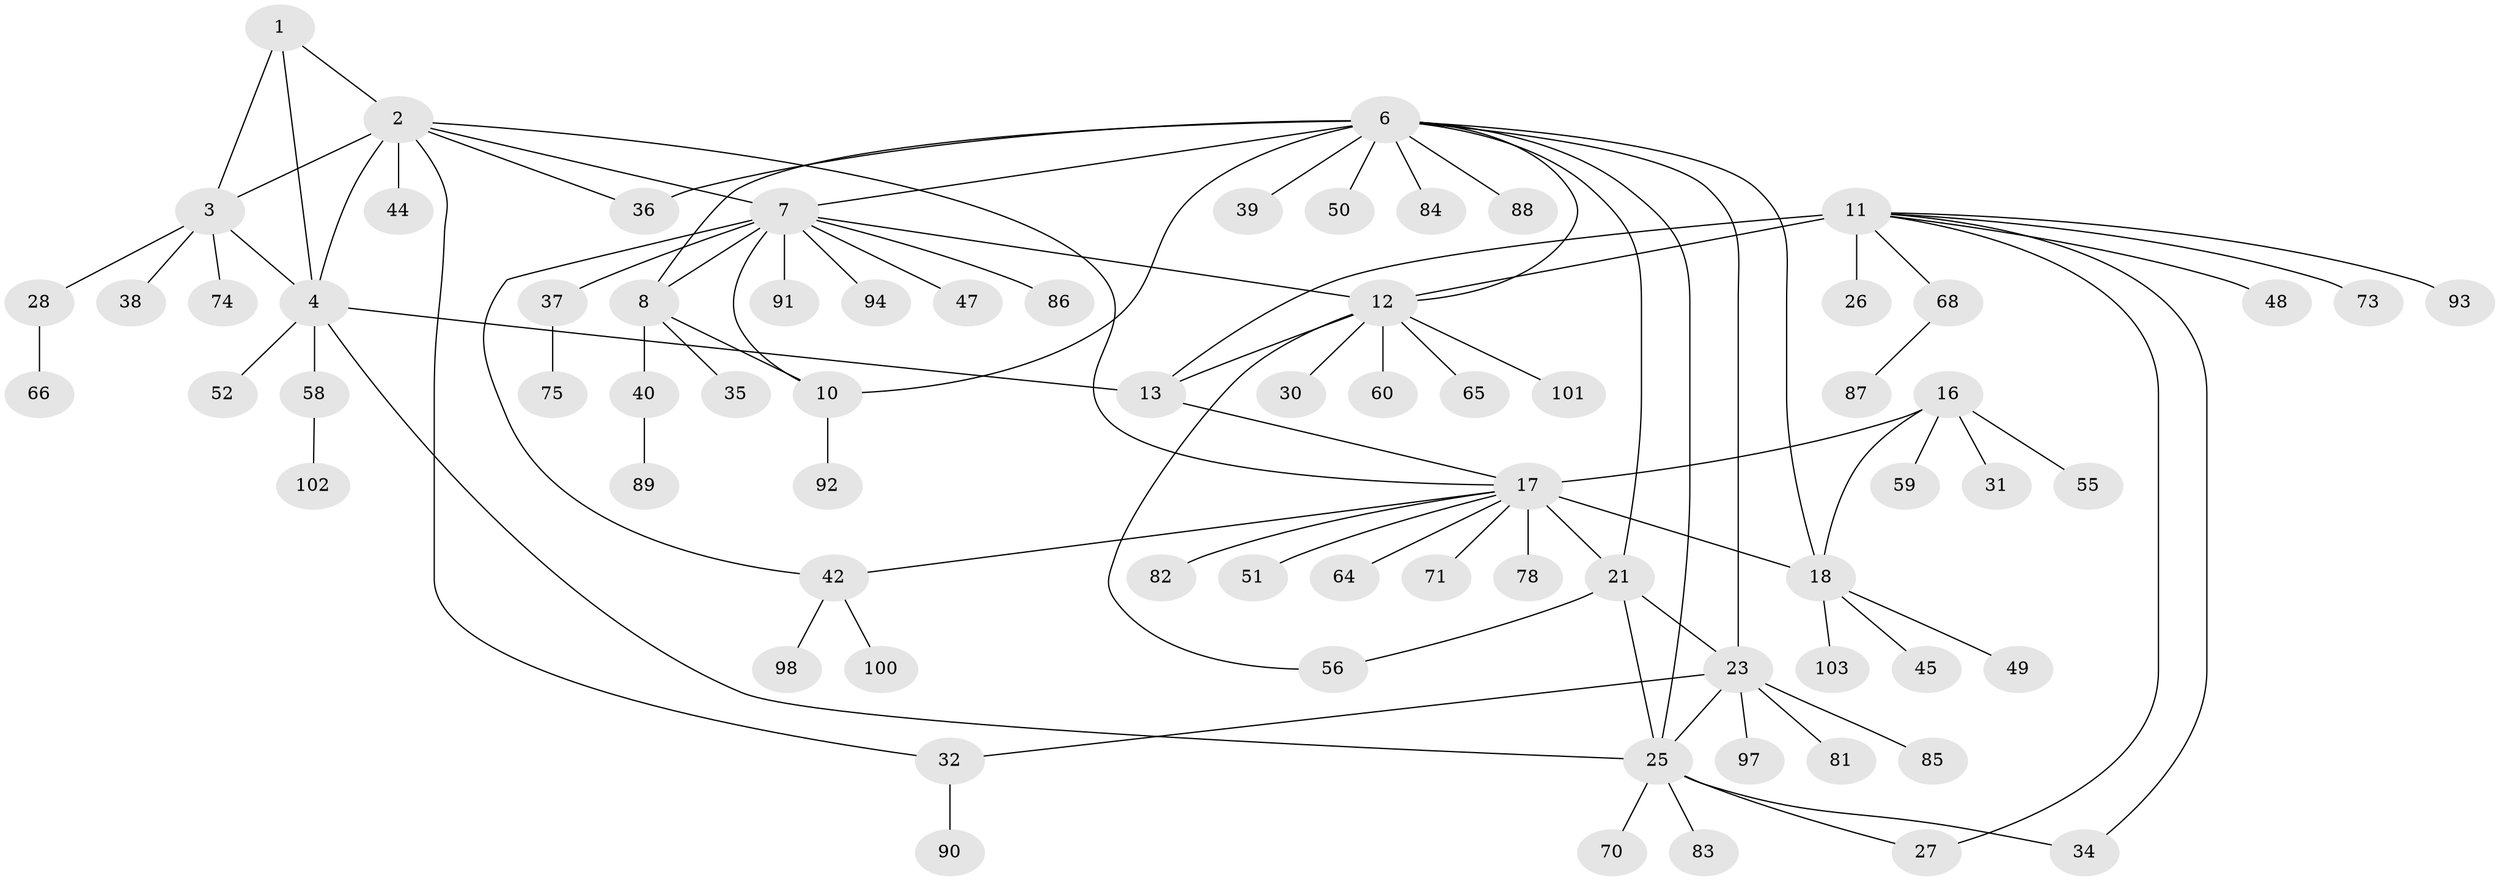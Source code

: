 // original degree distribution, {5: 0.06796116504854369, 10: 0.02912621359223301, 8: 0.038834951456310676, 7: 0.02912621359223301, 9: 0.019417475728155338, 6: 0.038834951456310676, 11: 0.009708737864077669, 12: 0.009708737864077669, 1: 0.5436893203883495, 2: 0.1650485436893204, 4: 0.019417475728155338, 3: 0.02912621359223301}
// Generated by graph-tools (version 1.1) at 2025/42/03/06/25 10:42:08]
// undirected, 74 vertices, 96 edges
graph export_dot {
graph [start="1"]
  node [color=gray90,style=filled];
  1 [super="+79"];
  2 [super="+43"];
  3 [super="+67"];
  4 [super="+5"];
  6 [super="+22"];
  7 [super="+9"];
  8 [super="+62"];
  10 [super="+57"];
  11 [super="+15"];
  12 [super="+29"];
  13 [super="+14"];
  16 [super="+76"];
  17 [super="+19"];
  18 [super="+20"];
  21;
  23 [super="+24"];
  25 [super="+99"];
  26;
  27;
  28 [super="+63"];
  30;
  31 [super="+33"];
  32 [super="+80"];
  34 [super="+61"];
  35 [super="+54"];
  36 [super="+41"];
  37;
  38;
  39;
  40 [super="+53"];
  42 [super="+46"];
  44;
  45;
  47;
  48;
  49;
  50;
  51 [super="+69"];
  52;
  55;
  56 [super="+72"];
  58;
  59;
  60;
  64;
  65;
  66;
  68 [super="+77"];
  70;
  71;
  73;
  74;
  75;
  78;
  81;
  82 [super="+95"];
  83;
  84;
  85;
  86;
  87;
  88 [super="+96"];
  89;
  90;
  91;
  92;
  93;
  94;
  97;
  98;
  100;
  101;
  102;
  103;
  1 -- 2;
  1 -- 3;
  1 -- 4 [weight=2];
  2 -- 3;
  2 -- 4 [weight=2];
  2 -- 7;
  2 -- 17;
  2 -- 32;
  2 -- 36;
  2 -- 44;
  3 -- 4 [weight=2];
  3 -- 28;
  3 -- 38;
  3 -- 74;
  4 -- 52;
  4 -- 25;
  4 -- 58;
  4 -- 13;
  6 -- 7 [weight=2];
  6 -- 8;
  6 -- 10;
  6 -- 18;
  6 -- 39;
  6 -- 50;
  6 -- 36 [weight=2];
  6 -- 12;
  6 -- 84;
  6 -- 21;
  6 -- 23 [weight=2];
  6 -- 88;
  6 -- 25;
  7 -- 8 [weight=2];
  7 -- 10 [weight=2];
  7 -- 42;
  7 -- 86;
  7 -- 91;
  7 -- 37;
  7 -- 12;
  7 -- 47;
  7 -- 94;
  8 -- 10;
  8 -- 35;
  8 -- 40;
  10 -- 92;
  11 -- 12 [weight=2];
  11 -- 13 [weight=4];
  11 -- 68;
  11 -- 34;
  11 -- 73;
  11 -- 48;
  11 -- 26;
  11 -- 27;
  11 -- 93;
  12 -- 13 [weight=2];
  12 -- 30;
  12 -- 56;
  12 -- 60;
  12 -- 101;
  12 -- 65;
  13 -- 17;
  16 -- 17 [weight=2];
  16 -- 18 [weight=2];
  16 -- 31;
  16 -- 55;
  16 -- 59;
  17 -- 18 [weight=4];
  17 -- 21;
  17 -- 51;
  17 -- 64;
  17 -- 71;
  17 -- 78;
  17 -- 82;
  17 -- 42;
  18 -- 103;
  18 -- 49;
  18 -- 45;
  21 -- 23 [weight=2];
  21 -- 25;
  21 -- 56;
  23 -- 25 [weight=2];
  23 -- 97;
  23 -- 32;
  23 -- 81;
  23 -- 85;
  25 -- 27;
  25 -- 70;
  25 -- 83;
  25 -- 34;
  28 -- 66;
  32 -- 90;
  37 -- 75;
  40 -- 89;
  42 -- 98;
  42 -- 100;
  58 -- 102;
  68 -- 87;
}
